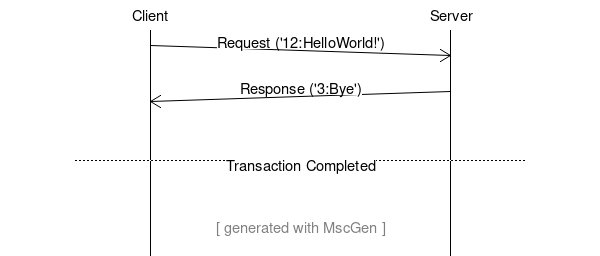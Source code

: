 # MSC Sequence Diagram Example: Template transaction

msc {
    # Chart Options
    arcgradient = "10";

    # Entities
    a [ label = "Client" ], b [ label = "Server" ];

    # Message Flow
    a =>> b [ label = "Request ('12:HelloWorld!')" ];
    b =>> a [ label = "Response ('3:Bye')" ];
    |||;
    --- [ label = "Transaction Completed" ];

    |||;
    ||| [label="[ generated with MscGen ]", textcolor="gray"];
}

